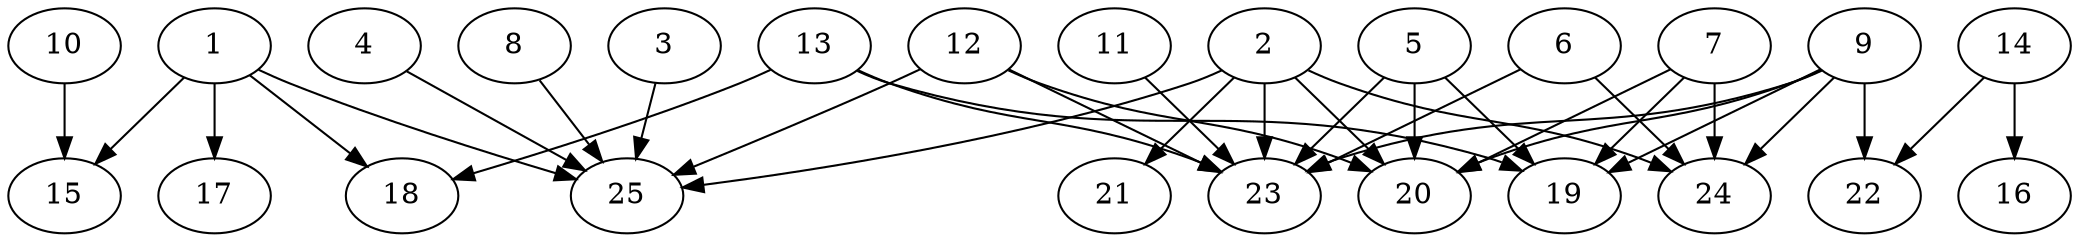 // DAG automatically generated by daggen at Thu Oct  3 14:00:39 2019
// ./daggen --dot -n 25 --ccr 0.5 --fat 0.9 --regular 0.7 --density 0.5 --mindata 5242880 --maxdata 52428800 
digraph G {
  1 [size="64305152", alpha="0.01", expect_size="32152576"] 
  1 -> 15 [size ="32152576"]
  1 -> 17 [size ="32152576"]
  1 -> 18 [size ="32152576"]
  1 -> 25 [size ="32152576"]
  2 [size="38793216", alpha="0.04", expect_size="19396608"] 
  2 -> 20 [size ="19396608"]
  2 -> 21 [size ="19396608"]
  2 -> 23 [size ="19396608"]
  2 -> 24 [size ="19396608"]
  2 -> 25 [size ="19396608"]
  3 [size="30441472", alpha="0.02", expect_size="15220736"] 
  3 -> 25 [size ="15220736"]
  4 [size="89751552", alpha="0.11", expect_size="44875776"] 
  4 -> 25 [size ="44875776"]
  5 [size="53997568", alpha="0.14", expect_size="26998784"] 
  5 -> 19 [size ="26998784"]
  5 -> 20 [size ="26998784"]
  5 -> 23 [size ="26998784"]
  6 [size="89645056", alpha="0.02", expect_size="44822528"] 
  6 -> 23 [size ="44822528"]
  6 -> 24 [size ="44822528"]
  7 [size="63985664", alpha="0.08", expect_size="31992832"] 
  7 -> 19 [size ="31992832"]
  7 -> 20 [size ="31992832"]
  7 -> 24 [size ="31992832"]
  8 [size="79753216", alpha="0.06", expect_size="39876608"] 
  8 -> 25 [size ="39876608"]
  9 [size="36464640", alpha="0.02", expect_size="18232320"] 
  9 -> 19 [size ="18232320"]
  9 -> 20 [size ="18232320"]
  9 -> 22 [size ="18232320"]
  9 -> 23 [size ="18232320"]
  9 -> 24 [size ="18232320"]
  10 [size="20948992", alpha="0.04", expect_size="10474496"] 
  10 -> 15 [size ="10474496"]
  11 [size="13899776", alpha="0.11", expect_size="6949888"] 
  11 -> 23 [size ="6949888"]
  12 [size="16936960", alpha="0.10", expect_size="8468480"] 
  12 -> 20 [size ="8468480"]
  12 -> 23 [size ="8468480"]
  12 -> 25 [size ="8468480"]
  13 [size="37888000", alpha="0.18", expect_size="18944000"] 
  13 -> 18 [size ="18944000"]
  13 -> 19 [size ="18944000"]
  13 -> 23 [size ="18944000"]
  14 [size="45682688", alpha="0.01", expect_size="22841344"] 
  14 -> 16 [size ="22841344"]
  14 -> 22 [size ="22841344"]
  15 [size="96747520", alpha="0.14", expect_size="48373760"] 
  16 [size="68993024", alpha="0.12", expect_size="34496512"] 
  17 [size="79306752", alpha="0.18", expect_size="39653376"] 
  18 [size="22173696", alpha="0.20", expect_size="11086848"] 
  19 [size="50644992", alpha="0.12", expect_size="25322496"] 
  20 [size="58136576", alpha="0.12", expect_size="29068288"] 
  21 [size="79292416", alpha="0.04", expect_size="39646208"] 
  22 [size="35143680", alpha="0.02", expect_size="17571840"] 
  23 [size="81483776", alpha="0.04", expect_size="40741888"] 
  24 [size="74000384", alpha="0.03", expect_size="37000192"] 
  25 [size="80965632", alpha="0.12", expect_size="40482816"] 
}
